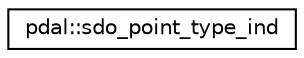 digraph "Graphical Class Hierarchy"
{
  edge [fontname="Helvetica",fontsize="10",labelfontname="Helvetica",labelfontsize="10"];
  node [fontname="Helvetica",fontsize="10",shape=record];
  rankdir="LR";
  Node1 [label="pdal::sdo_point_type_ind",height=0.2,width=0.4,color="black", fillcolor="white", style="filled",URL="$namespacepdal.html#structpdal_1_1sdo__point__type__ind"];
}
